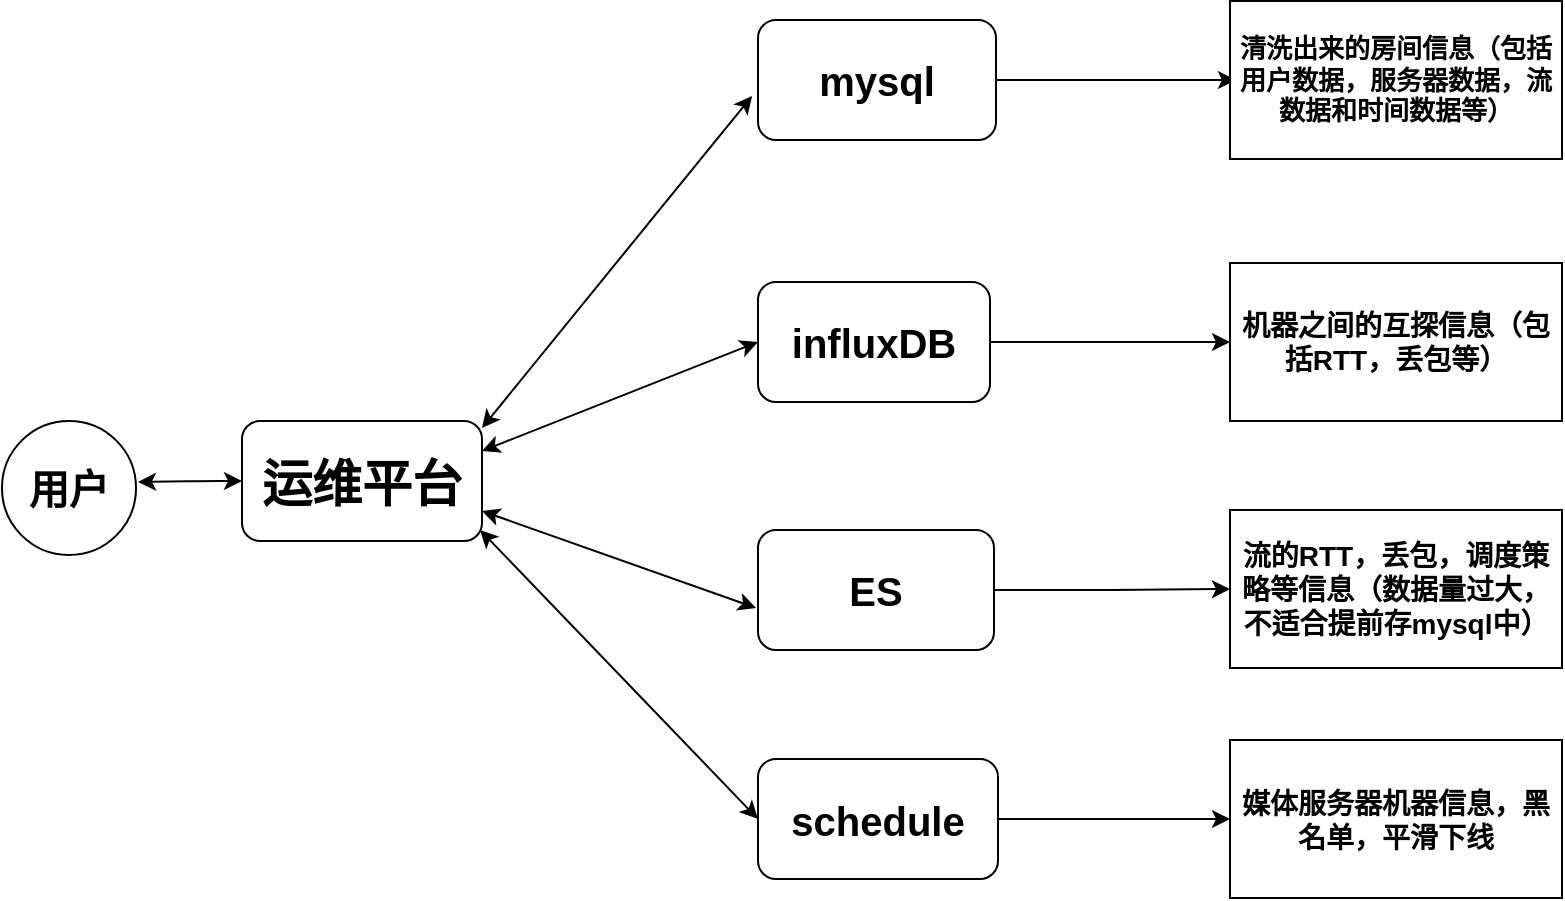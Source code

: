 <mxfile version="11.1.4" type="github"><diagram id="zeBDB3JAZSdNzuiDZFrc" name="Page-1"><mxGraphModel dx="1826" dy="797" grid="0" gridSize="10" guides="1" tooltips="1" connect="1" arrows="1" fold="1" page="0" pageScale="1" pageWidth="827" pageHeight="1169" math="0" shadow="0"><root><mxCell id="0"/><mxCell id="1" parent="0"/><mxCell id="NXZOKG0gejpxlPrPE1Cz-16" value="&lt;b&gt;&lt;font style=&quot;font-size: 25px&quot;&gt;运维平台&lt;/font&gt;&lt;/b&gt;" style="rounded=1;whiteSpace=wrap;html=1;" parent="1" vertex="1"><mxGeometry x="-130" y="299.5" width="120" height="60" as="geometry"/></mxCell><mxCell id="kdBvXQMGCyh2i5oA8ay5-8" value="" style="edgeStyle=orthogonalEdgeStyle;rounded=0;orthogonalLoop=1;jettySize=auto;html=1;" edge="1" parent="1" source="NXZOKG0gejpxlPrPE1Cz-23"><mxGeometry relative="1" as="geometry"><mxPoint x="367" y="129" as="targetPoint"/></mxGeometry></mxCell><mxCell id="NXZOKG0gejpxlPrPE1Cz-23" value="&lt;font style=&quot;font-size: 20px&quot;&gt;&lt;b&gt;mysql&lt;/b&gt;&lt;/font&gt;" style="rounded=1;whiteSpace=wrap;html=1;" parent="1" vertex="1"><mxGeometry x="128" y="99" width="119" height="60" as="geometry"/></mxCell><mxCell id="kdBvXQMGCyh2i5oA8ay5-18" value="" style="edgeStyle=orthogonalEdgeStyle;rounded=0;orthogonalLoop=1;jettySize=auto;html=1;entryX=0;entryY=0.5;entryDx=0;entryDy=0;" edge="1" parent="1" source="NXZOKG0gejpxlPrPE1Cz-24" target="kdBvXQMGCyh2i5oA8ay5-13"><mxGeometry relative="1" as="geometry"><mxPoint x="326" y="384" as="targetPoint"/></mxGeometry></mxCell><mxCell id="NXZOKG0gejpxlPrPE1Cz-24" value="&lt;b&gt;&lt;font style=&quot;font-size: 20px&quot;&gt;ES&lt;/font&gt;&lt;/b&gt;" style="rounded=1;whiteSpace=wrap;html=1;" parent="1" vertex="1"><mxGeometry x="128" y="354" width="118" height="60" as="geometry"/></mxCell><mxCell id="kdBvXQMGCyh2i5oA8ay5-12" style="edgeStyle=orthogonalEdgeStyle;rounded=0;orthogonalLoop=1;jettySize=auto;html=1;exitX=1;exitY=0.5;exitDx=0;exitDy=0;entryX=0;entryY=0.5;entryDx=0;entryDy=0;" edge="1" parent="1" source="NXZOKG0gejpxlPrPE1Cz-25" target="kdBvXQMGCyh2i5oA8ay5-9"><mxGeometry relative="1" as="geometry"/></mxCell><mxCell id="NXZOKG0gejpxlPrPE1Cz-25" value="&lt;b&gt;&lt;font style=&quot;font-size: 20px&quot;&gt;influxDB&lt;/font&gt;&lt;/b&gt;" style="rounded=1;whiteSpace=wrap;html=1;" parent="1" vertex="1"><mxGeometry x="128" y="230" width="116" height="60" as="geometry"/></mxCell><mxCell id="kdBvXQMGCyh2i5oA8ay5-23" style="edgeStyle=orthogonalEdgeStyle;rounded=0;orthogonalLoop=1;jettySize=auto;html=1;exitX=1;exitY=0.5;exitDx=0;exitDy=0;entryX=0;entryY=0.5;entryDx=0;entryDy=0;" edge="1" parent="1" source="NXZOKG0gejpxlPrPE1Cz-26" target="kdBvXQMGCyh2i5oA8ay5-22"><mxGeometry relative="1" as="geometry"/></mxCell><mxCell id="NXZOKG0gejpxlPrPE1Cz-26" value="&lt;b&gt;&lt;font style=&quot;font-size: 20px&quot;&gt;schedule&lt;/font&gt;&lt;/b&gt;" style="rounded=1;whiteSpace=wrap;html=1;" parent="1" vertex="1"><mxGeometry x="128" y="468.5" width="120" height="60" as="geometry"/></mxCell><mxCell id="NXZOKG0gejpxlPrPE1Cz-27" value="" style="endArrow=classic;startArrow=classic;html=1;exitX=1;exitY=0.5;exitDx=0;exitDy=0;entryX=0;entryY=0.5;entryDx=0;entryDy=0;" parent="1" edge="1" target="NXZOKG0gejpxlPrPE1Cz-16"><mxGeometry width="50" height="50" relative="1" as="geometry"><mxPoint x="-182" y="330" as="sourcePoint"/><mxPoint x="-107" y="329.5" as="targetPoint"/><Array as="points"><mxPoint x="-147" y="329.5"/></Array></mxGeometry></mxCell><mxCell id="NXZOKG0gejpxlPrPE1Cz-28" value="" style="endArrow=classic;startArrow=classic;html=1;entryX=-0.025;entryY=0.633;entryDx=0;entryDy=0;entryPerimeter=0;exitX=1;exitY=0.058;exitDx=0;exitDy=0;exitPerimeter=0;" parent="1" target="NXZOKG0gejpxlPrPE1Cz-23" edge="1" source="NXZOKG0gejpxlPrPE1Cz-16"><mxGeometry width="50" height="50" relative="1" as="geometry"><mxPoint x="38" y="269.5" as="sourcePoint"/><mxPoint x="118" y="139.5" as="targetPoint"/><Array as="points"/></mxGeometry></mxCell><mxCell id="NXZOKG0gejpxlPrPE1Cz-29" value="" style="endArrow=classic;startArrow=classic;html=1;entryX=0;entryY=0.5;entryDx=0;entryDy=0;exitX=1;exitY=0.25;exitDx=0;exitDy=0;" parent="1" target="NXZOKG0gejpxlPrPE1Cz-25" edge="1" source="NXZOKG0gejpxlPrPE1Cz-16"><mxGeometry width="50" height="50" relative="1" as="geometry"><mxPoint x="38" y="310.5" as="sourcePoint"/><mxPoint x="108" y="259.5" as="targetPoint"/><Array as="points"/></mxGeometry></mxCell><mxCell id="NXZOKG0gejpxlPrPE1Cz-30" value="" style="endArrow=classic;startArrow=classic;html=1;entryX=-0.008;entryY=0.65;entryDx=0;entryDy=0;entryPerimeter=0;exitX=1;exitY=0.75;exitDx=0;exitDy=0;" parent="1" target="NXZOKG0gejpxlPrPE1Cz-24" edge="1" source="NXZOKG0gejpxlPrPE1Cz-16"><mxGeometry width="50" height="50" relative="1" as="geometry"><mxPoint x="38" y="349.5" as="sourcePoint"/><mxPoint x="118" y="384.5" as="targetPoint"/><Array as="points"/></mxGeometry></mxCell><mxCell id="NXZOKG0gejpxlPrPE1Cz-31" value="" style="endArrow=classic;startArrow=classic;html=1;entryX=0;entryY=0.5;entryDx=0;entryDy=0;exitX=0.992;exitY=0.908;exitDx=0;exitDy=0;exitPerimeter=0;" parent="1" target="NXZOKG0gejpxlPrPE1Cz-26" edge="1" source="NXZOKG0gejpxlPrPE1Cz-16"><mxGeometry width="50" height="50" relative="1" as="geometry"><mxPoint x="28" y="369.5" as="sourcePoint"/><mxPoint x="118" y="479.5" as="targetPoint"/><Array as="points"/></mxGeometry></mxCell><mxCell id="kdBvXQMGCyh2i5oA8ay5-4" value="&lt;b&gt;&lt;font style=&quot;font-size: 13px&quot;&gt;清洗出来的房间信息（包括用户数据，服务器数据，流数据和时间数据等）&lt;/font&gt;&lt;/b&gt;" style="rounded=0;whiteSpace=wrap;html=1;" vertex="1" parent="1"><mxGeometry x="364" y="89.5" width="166" height="79" as="geometry"/></mxCell><mxCell id="kdBvXQMGCyh2i5oA8ay5-9" value="&lt;b&gt;&lt;font style=&quot;font-size: 14px&quot;&gt;机器之间的互探信息（包括RTT，丢包等）&lt;/font&gt;&lt;/b&gt;" style="rounded=0;whiteSpace=wrap;html=1;" vertex="1" parent="1"><mxGeometry x="364" y="220.5" width="166" height="79" as="geometry"/></mxCell><mxCell id="kdBvXQMGCyh2i5oA8ay5-13" value="&lt;span style=&quot;font-size: 14px&quot;&gt;&lt;b&gt;流的RTT，丢包，调度策略等信息（数据量过大，不适合提前存mysql中）&lt;/b&gt;&lt;/span&gt;" style="rounded=0;whiteSpace=wrap;html=1;" vertex="1" parent="1"><mxGeometry x="364" y="344" width="166" height="79" as="geometry"/></mxCell><mxCell id="kdBvXQMGCyh2i5oA8ay5-19" value="&lt;b&gt;&lt;font style=&quot;font-size: 20px&quot;&gt;用户&lt;/font&gt;&lt;/b&gt;" style="ellipse;whiteSpace=wrap;html=1;aspect=fixed;" vertex="1" parent="1"><mxGeometry x="-250" y="299.5" width="67" height="67" as="geometry"/></mxCell><mxCell id="kdBvXQMGCyh2i5oA8ay5-22" value="&lt;span style=&quot;font-size: 14px&quot;&gt;&lt;b&gt;媒体服务器机器信息，黑名单，平滑下线&lt;/b&gt;&lt;/span&gt;" style="rounded=0;whiteSpace=wrap;html=1;" vertex="1" parent="1"><mxGeometry x="364" y="459" width="166" height="79" as="geometry"/></mxCell></root></mxGraphModel></diagram><diagram id="O43XoD3yAEjZqL32dxVJ" name="Page-2"><mxGraphModel dx="1426" dy="397" grid="0" gridSize="10" guides="1" tooltips="1" connect="1" arrows="1" fold="1" page="0" pageScale="1" pageWidth="827" pageHeight="1169" math="0" shadow="0"><root><mxCell id="ZfflAA-7iXbEC7sj1l0z-0"/><mxCell id="ZfflAA-7iXbEC7sj1l0z-1" parent="ZfflAA-7iXbEC7sj1l0z-0"/><mxCell id="U50q1bVtx8znWox-5vEo-2" value="" style="edgeStyle=orthogonalEdgeStyle;rounded=0;orthogonalLoop=1;jettySize=auto;html=1;" edge="1" parent="ZfflAA-7iXbEC7sj1l0z-1" source="U50q1bVtx8znWox-5vEo-0" target="U50q1bVtx8znWox-5vEo-1"><mxGeometry relative="1" as="geometry"/></mxCell><mxCell id="U50q1bVtx8znWox-5vEo-11" style="edgeStyle=orthogonalEdgeStyle;rounded=0;orthogonalLoop=1;jettySize=auto;html=1;exitX=0.75;exitY=1;exitDx=0;exitDy=0;entryX=0.25;entryY=0;entryDx=0;entryDy=0;" edge="1" parent="ZfflAA-7iXbEC7sj1l0z-1" source="U50q1bVtx8znWox-5vEo-0" target="U50q1bVtx8znWox-5vEo-5"><mxGeometry relative="1" as="geometry"/></mxCell><mxCell id="U50q1bVtx8znWox-5vEo-0" value="获取指定时间段内的所有房间ID" style="rounded=0;whiteSpace=wrap;html=1;" vertex="1" parent="ZfflAA-7iXbEC7sj1l0z-1"><mxGeometry x="60" y="698" width="120" height="60" as="geometry"/></mxCell><mxCell id="U50q1bVtx8znWox-5vEo-4" value="" style="edgeStyle=orthogonalEdgeStyle;rounded=0;orthogonalLoop=1;jettySize=auto;html=1;" edge="1" parent="ZfflAA-7iXbEC7sj1l0z-1" source="U50q1bVtx8znWox-5vEo-1" target="U50q1bVtx8znWox-5vEo-3"><mxGeometry relative="1" as="geometry"/></mxCell><mxCell id="U50q1bVtx8znWox-5vEo-12" style="edgeStyle=orthogonalEdgeStyle;rounded=0;orthogonalLoop=1;jettySize=auto;html=1;exitX=0.5;exitY=1;exitDx=0;exitDy=0;entryX=0.5;entryY=0;entryDx=0;entryDy=0;" edge="1" parent="ZfflAA-7iXbEC7sj1l0z-1" source="U50q1bVtx8znWox-5vEo-1" target="U50q1bVtx8znWox-5vEo-5"><mxGeometry relative="1" as="geometry"/></mxCell><mxCell id="U50q1bVtx8znWox-5vEo-1" value="获取指定房间ID的所有流ID" style="rounded=0;whiteSpace=wrap;html=1;" vertex="1" parent="ZfflAA-7iXbEC7sj1l0z-1"><mxGeometry x="260" y="698" width="120" height="60" as="geometry"/></mxCell><mxCell id="U50q1bVtx8znWox-5vEo-13" style="edgeStyle=orthogonalEdgeStyle;rounded=0;orthogonalLoop=1;jettySize=auto;html=1;exitX=0.25;exitY=1;exitDx=0;exitDy=0;entryX=0.75;entryY=0;entryDx=0;entryDy=0;" edge="1" parent="ZfflAA-7iXbEC7sj1l0z-1" source="U50q1bVtx8znWox-5vEo-3" target="U50q1bVtx8znWox-5vEo-5"><mxGeometry relative="1" as="geometry"/></mxCell><mxCell id="U50q1bVtx8znWox-5vEo-18" value="" style="edgeStyle=orthogonalEdgeStyle;rounded=0;orthogonalLoop=1;jettySize=auto;html=1;" edge="1" parent="ZfflAA-7iXbEC7sj1l0z-1" source="U50q1bVtx8znWox-5vEo-3" target="U50q1bVtx8znWox-5vEo-17"><mxGeometry relative="1" as="geometry"/></mxCell><mxCell id="U50q1bVtx8znWox-5vEo-3" value="获取指定流ID的所有调度信息" style="rounded=0;whiteSpace=wrap;html=1;" vertex="1" parent="ZfflAA-7iXbEC7sj1l0z-1"><mxGeometry x="460" y="698" width="120" height="60" as="geometry"/></mxCell><mxCell id="U50q1bVtx8znWox-5vEo-20" value="" style="edgeStyle=orthogonalEdgeStyle;rounded=0;orthogonalLoop=1;jettySize=auto;html=1;" edge="1" parent="ZfflAA-7iXbEC7sj1l0z-1" source="U50q1bVtx8znWox-5vEo-17" target="U50q1bVtx8znWox-5vEo-19"><mxGeometry relative="1" as="geometry"/></mxCell><mxCell id="U50q1bVtx8znWox-5vEo-17" value="组合数据，写入mysql" style="rounded=0;whiteSpace=wrap;html=1;" vertex="1" parent="ZfflAA-7iXbEC7sj1l0z-1"><mxGeometry x="629" y="698" width="120" height="60" as="geometry"/></mxCell><mxCell id="U50q1bVtx8znWox-5vEo-19" value="后处理（补洗，报告）" style="rounded=0;whiteSpace=wrap;html=1;" vertex="1" parent="ZfflAA-7iXbEC7sj1l0z-1"><mxGeometry x="792" y="698" width="121" height="60" as="geometry"/></mxCell><mxCell id="U50q1bVtx8znWox-5vEo-5" value="通过redis判断是否重复" style="rounded=0;whiteSpace=wrap;html=1;" vertex="1" parent="ZfflAA-7iXbEC7sj1l0z-1"><mxGeometry x="260" y="887" width="120" height="60" as="geometry"/></mxCell><mxCell id="U50q1bVtx8znWox-5vEo-14" value="&lt;b&gt;&lt;font style=&quot;font-size: 15px&quot;&gt;并发&lt;/font&gt;&lt;/b&gt;" style="text;html=1;resizable=0;points=[];autosize=1;align=left;verticalAlign=top;spacingTop=-4;" vertex="1" parent="ZfflAA-7iXbEC7sj1l0z-1"><mxGeometry x="204" y="702" width="40" height="15" as="geometry"/></mxCell><mxCell id="U50q1bVtx8znWox-5vEo-15" value="&lt;b&gt;&lt;font style=&quot;font-size: 15px&quot;&gt;并发&lt;/font&gt;&lt;/b&gt;" style="text;html=1;resizable=0;points=[];autosize=1;align=left;verticalAlign=top;spacingTop=-4;" vertex="1" parent="ZfflAA-7iXbEC7sj1l0z-1"><mxGeometry x="400" y="704.5" width="40" height="15" as="geometry"/></mxCell></root></mxGraphModel></diagram><diagram id="IJtbwIMinapOIGCCjCE0" name="Page-3"><mxGraphModel dx="1826" dy="797" grid="0" gridSize="10" guides="1" tooltips="1" connect="1" arrows="1" fold="1" page="0" pageScale="1" pageWidth="827" pageHeight="1169" math="0" shadow="0"><root><mxCell id="5rklSN5sPTzvSAxPoZUG-0"/><mxCell id="5rklSN5sPTzvSAxPoZUG-1" parent="5rklSN5sPTzvSAxPoZUG-0"/><mxCell id="5rklSN5sPTzvSAxPoZUG-20" value="" style="edgeStyle=orthogonalEdgeStyle;rounded=0;orthogonalLoop=1;jettySize=auto;html=1;" edge="1" parent="5rklSN5sPTzvSAxPoZUG-1" source="5rklSN5sPTzvSAxPoZUG-12" target="5rklSN5sPTzvSAxPoZUG-19"><mxGeometry relative="1" as="geometry"/></mxCell><mxCell id="5rklSN5sPTzvSAxPoZUG-38" style="edgeStyle=orthogonalEdgeStyle;rounded=0;orthogonalLoop=1;jettySize=auto;html=1;exitX=0.25;exitY=1;exitDx=0;exitDy=0;entryX=0.25;entryY=0;entryDx=0;entryDy=0;" edge="1" parent="5rklSN5sPTzvSAxPoZUG-1" source="5rklSN5sPTzvSAxPoZUG-12" target="5rklSN5sPTzvSAxPoZUG-17"><mxGeometry relative="1" as="geometry"><Array as="points"><mxPoint x="-183" y="325"/></Array></mxGeometry></mxCell><mxCell id="5rklSN5sPTzvSAxPoZUG-39" style="edgeStyle=orthogonalEdgeStyle;rounded=0;orthogonalLoop=1;jettySize=auto;html=1;exitX=0.5;exitY=1;exitDx=0;exitDy=0;entryX=0.25;entryY=0;entryDx=0;entryDy=0;" edge="1" parent="5rklSN5sPTzvSAxPoZUG-1" source="5rklSN5sPTzvSAxPoZUG-12" target="5rklSN5sPTzvSAxPoZUG-15"><mxGeometry relative="1" as="geometry"><Array as="points"><mxPoint x="-166" y="428"/><mxPoint x="-11" y="428"/></Array></mxGeometry></mxCell><mxCell id="5rklSN5sPTzvSAxPoZUG-40" style="edgeStyle=orthogonalEdgeStyle;rounded=0;orthogonalLoop=1;jettySize=auto;html=1;exitX=0.75;exitY=1;exitDx=0;exitDy=0;entryX=0.25;entryY=0;entryDx=0;entryDy=0;" edge="1" parent="5rklSN5sPTzvSAxPoZUG-1" source="5rklSN5sPTzvSAxPoZUG-12" target="5rklSN5sPTzvSAxPoZUG-18"><mxGeometry relative="1" as="geometry"/></mxCell><mxCell id="5rklSN5sPTzvSAxPoZUG-12" value="&lt;b&gt;&lt;font style=&quot;font-size: 14px&quot;&gt;模拟信令请求用户推流&lt;/font&gt;&lt;/b&gt;" style="rounded=0;whiteSpace=wrap;html=1;" vertex="1" parent="5rklSN5sPTzvSAxPoZUG-1"><mxGeometry x="-226" y="265" width="120" height="60" as="geometry"/></mxCell><mxCell id="5rklSN5sPTzvSAxPoZUG-22" value="" style="edgeStyle=orthogonalEdgeStyle;rounded=0;orthogonalLoop=1;jettySize=auto;html=1;" edge="1" parent="5rklSN5sPTzvSAxPoZUG-1" source="5rklSN5sPTzvSAxPoZUG-19" target="5rklSN5sPTzvSAxPoZUG-21"><mxGeometry relative="1" as="geometry"/></mxCell><mxCell id="5rklSN5sPTzvSAxPoZUG-43" style="edgeStyle=orthogonalEdgeStyle;rounded=0;orthogonalLoop=1;jettySize=auto;html=1;exitX=0.5;exitY=0;exitDx=0;exitDy=0;entryX=0;entryY=0.5;entryDx=0;entryDy=0;" edge="1" parent="5rklSN5sPTzvSAxPoZUG-1" source="5rklSN5sPTzvSAxPoZUG-19" target="5rklSN5sPTzvSAxPoZUG-42"><mxGeometry relative="1" as="geometry"/></mxCell><mxCell id="5rklSN5sPTzvSAxPoZUG-19" value="&lt;b&gt;&lt;font style=&quot;font-size: 14px&quot;&gt;模拟origin流上报&lt;/font&gt;&lt;/b&gt;" style="rounded=0;whiteSpace=wrap;html=1;" vertex="1" parent="5rklSN5sPTzvSAxPoZUG-1"><mxGeometry x="-26" y="265" width="120" height="60" as="geometry"/></mxCell><mxCell id="5rklSN5sPTzvSAxPoZUG-24" value="" style="edgeStyle=orthogonalEdgeStyle;rounded=0;orthogonalLoop=1;jettySize=auto;html=1;" edge="1" parent="5rklSN5sPTzvSAxPoZUG-1" source="5rklSN5sPTzvSAxPoZUG-21" target="5rklSN5sPTzvSAxPoZUG-23"><mxGeometry relative="1" as="geometry"/></mxCell><mxCell id="5rklSN5sPTzvSAxPoZUG-45" style="edgeStyle=orthogonalEdgeStyle;rounded=0;orthogonalLoop=1;jettySize=auto;html=1;exitX=0.25;exitY=1;exitDx=0;exitDy=0;entryX=0.5;entryY=0;entryDx=0;entryDy=0;" edge="1" parent="5rklSN5sPTzvSAxPoZUG-1" source="5rklSN5sPTzvSAxPoZUG-21" target="5rklSN5sPTzvSAxPoZUG-15"><mxGeometry relative="1" as="geometry"><Array as="points"><mxPoint x="204" y="361"/><mxPoint x="19" y="361"/></Array></mxGeometry></mxCell><mxCell id="5rklSN5sPTzvSAxPoZUG-46" style="edgeStyle=orthogonalEdgeStyle;rounded=0;orthogonalLoop=1;jettySize=auto;html=1;exitX=0.5;exitY=1;exitDx=0;exitDy=0;" edge="1" parent="5rklSN5sPTzvSAxPoZUG-1" source="5rklSN5sPTzvSAxPoZUG-21" target="5rklSN5sPTzvSAxPoZUG-18"><mxGeometry relative="1" as="geometry"/></mxCell><mxCell id="5rklSN5sPTzvSAxPoZUG-21" value="&lt;b&gt;&lt;font style=&quot;font-size: 14px&quot;&gt;模拟信令请求用户拉流&lt;/font&gt;&lt;/b&gt;" style="rounded=0;whiteSpace=wrap;html=1;" vertex="1" parent="5rklSN5sPTzvSAxPoZUG-1"><mxGeometry x="174" y="265" width="120" height="60" as="geometry"/></mxCell><mxCell id="5rklSN5sPTzvSAxPoZUG-26" value="" style="edgeStyle=orthogonalEdgeStyle;rounded=0;orthogonalLoop=1;jettySize=auto;html=1;" edge="1" parent="5rklSN5sPTzvSAxPoZUG-1" source="5rklSN5sPTzvSAxPoZUG-23" target="5rklSN5sPTzvSAxPoZUG-25"><mxGeometry relative="1" as="geometry"><Array as="points"><mxPoint x="533" y="295"/><mxPoint x="533" y="295"/></Array></mxGeometry></mxCell><mxCell id="5rklSN5sPTzvSAxPoZUG-47" style="edgeStyle=orthogonalEdgeStyle;rounded=0;orthogonalLoop=1;jettySize=auto;html=1;exitX=0.25;exitY=1;exitDx=0;exitDy=0;entryX=0.75;entryY=0;entryDx=0;entryDy=0;" edge="1" parent="5rklSN5sPTzvSAxPoZUG-1" source="5rklSN5sPTzvSAxPoZUG-23" target="5rklSN5sPTzvSAxPoZUG-15"><mxGeometry relative="1" as="geometry"><Array as="points"><mxPoint x="404" y="418"/><mxPoint x="49" y="418"/></Array></mxGeometry></mxCell><mxCell id="5rklSN5sPTzvSAxPoZUG-48" style="edgeStyle=orthogonalEdgeStyle;rounded=0;orthogonalLoop=1;jettySize=auto;html=1;exitX=0.5;exitY=1;exitDx=0;exitDy=0;entryX=0.75;entryY=0;entryDx=0;entryDy=0;" edge="1" parent="5rklSN5sPTzvSAxPoZUG-1" source="5rklSN5sPTzvSAxPoZUG-23" target="5rklSN5sPTzvSAxPoZUG-18"><mxGeometry relative="1" as="geometry"><Array as="points"><mxPoint x="434" y="440"/><mxPoint x="221" y="440"/></Array></mxGeometry></mxCell><mxCell id="5rklSN5sPTzvSAxPoZUG-49" style="edgeStyle=orthogonalEdgeStyle;rounded=0;orthogonalLoop=1;jettySize=auto;html=1;exitX=0.75;exitY=1;exitDx=0;exitDy=0;entryX=0.75;entryY=0;entryDx=0;entryDy=0;" edge="1" parent="5rklSN5sPTzvSAxPoZUG-1" source="5rklSN5sPTzvSAxPoZUG-23" target="5rklSN5sPTzvSAxPoZUG-31"><mxGeometry relative="1" as="geometry"/></mxCell><mxCell id="5rklSN5sPTzvSAxPoZUG-23" value="&lt;b&gt;&lt;font style=&quot;font-size: 14px&quot;&gt;模拟服务器请求拉流&lt;/font&gt;&lt;/b&gt;" style="rounded=0;whiteSpace=wrap;html=1;" vertex="1" parent="5rklSN5sPTzvSAxPoZUG-1"><mxGeometry x="374" y="265" width="120" height="60" as="geometry"/></mxCell><mxCell id="5rklSN5sPTzvSAxPoZUG-44" style="edgeStyle=orthogonalEdgeStyle;rounded=0;orthogonalLoop=1;jettySize=auto;html=1;exitX=0.5;exitY=0;exitDx=0;exitDy=0;entryX=1;entryY=0.5;entryDx=0;entryDy=0;" edge="1" parent="5rklSN5sPTzvSAxPoZUG-1" source="5rklSN5sPTzvSAxPoZUG-25" target="5rklSN5sPTzvSAxPoZUG-42"><mxGeometry relative="1" as="geometry"/></mxCell><mxCell id="5rklSN5sPTzvSAxPoZUG-25" value="&lt;span style=&quot;font-size: 14px&quot;&gt;&lt;b&gt;模拟edge流上报&lt;/b&gt;&lt;/span&gt;" style="rounded=0;whiteSpace=wrap;html=1;" vertex="1" parent="5rklSN5sPTzvSAxPoZUG-1"><mxGeometry x="621" y="265" width="120" height="60" as="geometry"/></mxCell><mxCell id="5rklSN5sPTzvSAxPoZUG-15" value="&lt;b&gt;&lt;font style=&quot;font-size: 16px&quot;&gt;判断黑名单&lt;/font&gt;&lt;/b&gt;" style="rounded=0;whiteSpace=wrap;html=1;" vertex="1" parent="5rklSN5sPTzvSAxPoZUG-1"><mxGeometry x="-41" y="465" width="120" height="60" as="geometry"/></mxCell><mxCell id="5rklSN5sPTzvSAxPoZUG-17" value="&lt;b&gt;&lt;font style=&quot;font-size: 16px&quot;&gt;判断平滑下线&lt;/font&gt;&lt;/b&gt;" style="rounded=0;whiteSpace=wrap;html=1;" vertex="1" parent="5rklSN5sPTzvSAxPoZUG-1"><mxGeometry x="-213" y="465" width="120" height="60" as="geometry"/></mxCell><mxCell id="5rklSN5sPTzvSAxPoZUG-18" value="&lt;b&gt;&lt;font style=&quot;font-size: 16px&quot;&gt;判断运营商&lt;/font&gt;&lt;/b&gt;" style="rounded=0;whiteSpace=wrap;html=1;" vertex="1" parent="5rklSN5sPTzvSAxPoZUG-1"><mxGeometry x="131" y="465" width="120" height="60" as="geometry"/></mxCell><mxCell id="5rklSN5sPTzvSAxPoZUG-29" value="" style="endArrow=classic;html=1;" edge="1" parent="5rklSN5sPTzvSAxPoZUG-1"><mxGeometry width="50" height="50" relative="1" as="geometry"><mxPoint x="533" y="295" as="sourcePoint"/><mxPoint x="333" y="295" as="targetPoint"/><Array as="points"><mxPoint x="533" y="257"/><mxPoint x="533" y="205"/><mxPoint x="333" y="205"/></Array></mxGeometry></mxCell><mxCell id="5rklSN5sPTzvSAxPoZUG-30" value="&lt;b&gt;&lt;font style=&quot;font-size: 15px&quot;&gt;返回的服务器没有流&lt;/font&gt;&lt;/b&gt;" style="text;html=1;resizable=0;points=[];autosize=1;align=left;verticalAlign=top;spacingTop=-4;" vertex="1" parent="5rklSN5sPTzvSAxPoZUG-1"><mxGeometry x="367" y="180" width="145" height="15" as="geometry"/></mxCell><mxCell id="5rklSN5sPTzvSAxPoZUG-31" value="&lt;b&gt;&lt;font style=&quot;font-size: 16px&quot;&gt;判断是否是已经存在流的服务器&lt;/font&gt;&lt;/b&gt;" style="rounded=0;whiteSpace=wrap;html=1;" vertex="1" parent="5rklSN5sPTzvSAxPoZUG-1"><mxGeometry x="374" y="465" width="120" height="60" as="geometry"/></mxCell><mxCell id="5rklSN5sPTzvSAxPoZUG-42" value="&lt;b&gt;&lt;font style=&quot;font-size: 16px&quot;&gt;判断流是否上报成功&lt;/font&gt;&lt;/b&gt;" style="rounded=0;whiteSpace=wrap;html=1;" vertex="1" parent="5rklSN5sPTzvSAxPoZUG-1"><mxGeometry x="242" y="41" width="150" height="60" as="geometry"/></mxCell><mxCell id="5rklSN5sPTzvSAxPoZUG-50" value="&lt;b&gt;&lt;font style=&quot;font-size: 16px&quot;&gt;第二个用户开始&lt;/font&gt;&lt;/b&gt;" style="text;html=1;resizable=0;points=[];autosize=1;align=left;verticalAlign=top;spacingTop=-4;" vertex="1" parent="5rklSN5sPTzvSAxPoZUG-1"><mxGeometry x="471" y="388" width="122" height="15" as="geometry"/></mxCell></root></mxGraphModel></diagram></mxfile>